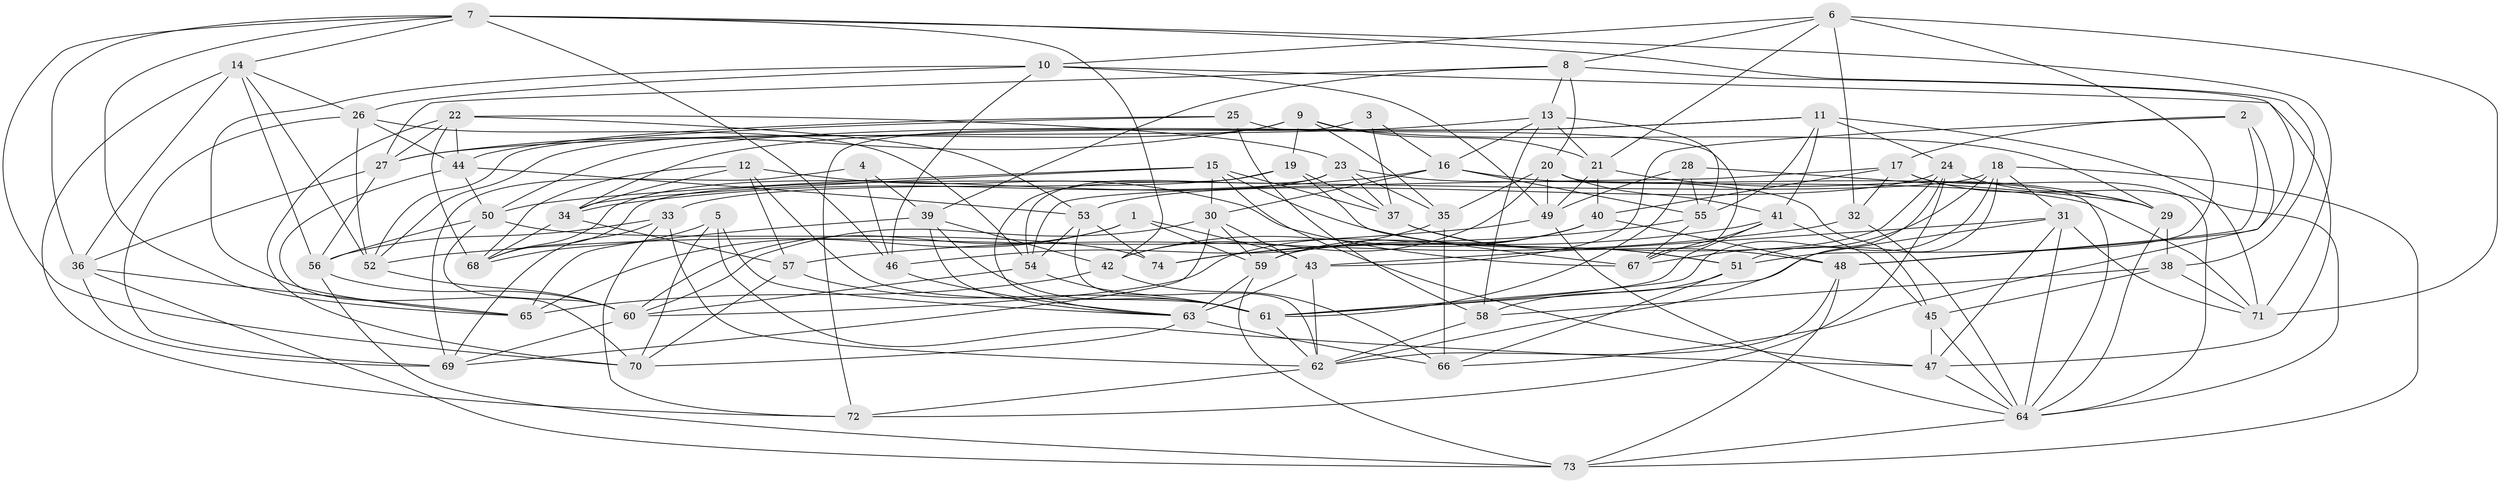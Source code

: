 // original degree distribution, {4: 1.0}
// Generated by graph-tools (version 1.1) at 2025/26/03/09/25 03:26:55]
// undirected, 74 vertices, 214 edges
graph export_dot {
graph [start="1"]
  node [color=gray90,style=filled];
  1;
  2;
  3;
  4;
  5;
  6;
  7;
  8;
  9;
  10;
  11;
  12;
  13;
  14;
  15;
  16;
  17;
  18;
  19;
  20;
  21;
  22;
  23;
  24;
  25;
  26;
  27;
  28;
  29;
  30;
  31;
  32;
  33;
  34;
  35;
  36;
  37;
  38;
  39;
  40;
  41;
  42;
  43;
  44;
  45;
  46;
  47;
  48;
  49;
  50;
  51;
  52;
  53;
  54;
  55;
  56;
  57;
  58;
  59;
  60;
  61;
  62;
  63;
  64;
  65;
  66;
  67;
  68;
  69;
  70;
  71;
  72;
  73;
  74;
  1 -- 43 [weight=1.0];
  1 -- 59 [weight=1.0];
  1 -- 60 [weight=1.0];
  1 -- 65 [weight=1.0];
  2 -- 17 [weight=1.0];
  2 -- 43 [weight=1.0];
  2 -- 48 [weight=1.0];
  2 -- 66 [weight=1.0];
  3 -- 16 [weight=1.0];
  3 -- 37 [weight=1.0];
  3 -- 72 [weight=2.0];
  4 -- 39 [weight=1.0];
  4 -- 46 [weight=2.0];
  4 -- 69 [weight=1.0];
  5 -- 47 [weight=1.0];
  5 -- 63 [weight=1.0];
  5 -- 68 [weight=1.0];
  5 -- 70 [weight=1.0];
  6 -- 8 [weight=1.0];
  6 -- 10 [weight=1.0];
  6 -- 21 [weight=1.0];
  6 -- 32 [weight=1.0];
  6 -- 51 [weight=1.0];
  6 -- 71 [weight=1.0];
  7 -- 14 [weight=1.0];
  7 -- 36 [weight=1.0];
  7 -- 38 [weight=1.0];
  7 -- 42 [weight=1.0];
  7 -- 46 [weight=1.0];
  7 -- 65 [weight=1.0];
  7 -- 70 [weight=1.0];
  7 -- 71 [weight=1.0];
  8 -- 13 [weight=1.0];
  8 -- 20 [weight=1.0];
  8 -- 27 [weight=1.0];
  8 -- 39 [weight=1.0];
  8 -- 48 [weight=1.0];
  9 -- 19 [weight=1.0];
  9 -- 21 [weight=1.0];
  9 -- 27 [weight=1.0];
  9 -- 29 [weight=1.0];
  9 -- 35 [weight=1.0];
  9 -- 52 [weight=1.0];
  10 -- 26 [weight=1.0];
  10 -- 46 [weight=1.0];
  10 -- 47 [weight=1.0];
  10 -- 49 [weight=1.0];
  10 -- 65 [weight=1.0];
  11 -- 24 [weight=1.0];
  11 -- 34 [weight=1.0];
  11 -- 41 [weight=1.0];
  11 -- 50 [weight=1.0];
  11 -- 55 [weight=1.0];
  11 -- 71 [weight=1.0];
  12 -- 34 [weight=1.0];
  12 -- 57 [weight=2.0];
  12 -- 61 [weight=1.0];
  12 -- 67 [weight=1.0];
  12 -- 68 [weight=1.0];
  13 -- 16 [weight=1.0];
  13 -- 21 [weight=1.0];
  13 -- 27 [weight=1.0];
  13 -- 55 [weight=1.0];
  13 -- 58 [weight=1.0];
  14 -- 26 [weight=1.0];
  14 -- 36 [weight=1.0];
  14 -- 52 [weight=1.0];
  14 -- 56 [weight=1.0];
  14 -- 72 [weight=1.0];
  15 -- 30 [weight=1.0];
  15 -- 34 [weight=1.0];
  15 -- 37 [weight=1.0];
  15 -- 47 [weight=1.0];
  15 -- 50 [weight=1.0];
  15 -- 51 [weight=1.0];
  16 -- 30 [weight=1.0];
  16 -- 34 [weight=1.0];
  16 -- 55 [weight=1.0];
  16 -- 71 [weight=1.0];
  17 -- 29 [weight=1.0];
  17 -- 32 [weight=1.0];
  17 -- 40 [weight=1.0];
  17 -- 54 [weight=1.0];
  17 -- 64 [weight=1.0];
  18 -- 31 [weight=1.0];
  18 -- 51 [weight=1.0];
  18 -- 62 [weight=1.0];
  18 -- 67 [weight=1.0];
  18 -- 68 [weight=1.0];
  18 -- 73 [weight=1.0];
  19 -- 33 [weight=2.0];
  19 -- 37 [weight=1.0];
  19 -- 63 [weight=1.0];
  19 -- 67 [weight=1.0];
  20 -- 35 [weight=1.0];
  20 -- 41 [weight=1.0];
  20 -- 42 [weight=1.0];
  20 -- 49 [weight=1.0];
  20 -- 64 [weight=1.0];
  21 -- 29 [weight=1.0];
  21 -- 40 [weight=1.0];
  21 -- 49 [weight=1.0];
  22 -- 23 [weight=1.0];
  22 -- 27 [weight=1.0];
  22 -- 44 [weight=1.0];
  22 -- 53 [weight=1.0];
  22 -- 68 [weight=1.0];
  22 -- 70 [weight=1.0];
  23 -- 35 [weight=1.0];
  23 -- 37 [weight=1.0];
  23 -- 45 [weight=1.0];
  23 -- 54 [weight=1.0];
  23 -- 68 [weight=1.0];
  24 -- 53 [weight=1.0];
  24 -- 59 [weight=1.0];
  24 -- 61 [weight=1.0];
  24 -- 64 [weight=1.0];
  24 -- 72 [weight=1.0];
  25 -- 44 [weight=1.0];
  25 -- 52 [weight=1.0];
  25 -- 58 [weight=1.0];
  25 -- 67 [weight=1.0];
  26 -- 44 [weight=1.0];
  26 -- 52 [weight=1.0];
  26 -- 54 [weight=1.0];
  26 -- 69 [weight=1.0];
  27 -- 36 [weight=1.0];
  27 -- 56 [weight=1.0];
  28 -- 29 [weight=1.0];
  28 -- 49 [weight=1.0];
  28 -- 55 [weight=1.0];
  28 -- 61 [weight=1.0];
  29 -- 38 [weight=1.0];
  29 -- 64 [weight=1.0];
  30 -- 43 [weight=1.0];
  30 -- 59 [weight=1.0];
  30 -- 60 [weight=1.0];
  30 -- 69 [weight=1.0];
  31 -- 43 [weight=1.0];
  31 -- 47 [weight=1.0];
  31 -- 61 [weight=1.0];
  31 -- 64 [weight=1.0];
  31 -- 71 [weight=1.0];
  32 -- 57 [weight=1.0];
  32 -- 64 [weight=1.0];
  33 -- 56 [weight=1.0];
  33 -- 62 [weight=1.0];
  33 -- 69 [weight=1.0];
  33 -- 72 [weight=1.0];
  34 -- 57 [weight=1.0];
  34 -- 68 [weight=1.0];
  35 -- 46 [weight=1.0];
  35 -- 66 [weight=2.0];
  36 -- 65 [weight=1.0];
  36 -- 69 [weight=1.0];
  36 -- 73 [weight=1.0];
  37 -- 48 [weight=1.0];
  37 -- 51 [weight=1.0];
  38 -- 45 [weight=2.0];
  38 -- 58 [weight=1.0];
  38 -- 71 [weight=1.0];
  39 -- 42 [weight=1.0];
  39 -- 61 [weight=1.0];
  39 -- 63 [weight=1.0];
  39 -- 65 [weight=1.0];
  40 -- 42 [weight=1.0];
  40 -- 48 [weight=1.0];
  40 -- 59 [weight=1.0];
  40 -- 60 [weight=1.0];
  41 -- 45 [weight=1.0];
  41 -- 61 [weight=1.0];
  41 -- 67 [weight=1.0];
  41 -- 74 [weight=1.0];
  42 -- 65 [weight=1.0];
  42 -- 66 [weight=1.0];
  43 -- 62 [weight=1.0];
  43 -- 63 [weight=1.0];
  44 -- 50 [weight=1.0];
  44 -- 53 [weight=1.0];
  44 -- 70 [weight=1.0];
  45 -- 47 [weight=1.0];
  45 -- 64 [weight=1.0];
  46 -- 63 [weight=1.0];
  47 -- 64 [weight=1.0];
  48 -- 62 [weight=1.0];
  48 -- 73 [weight=1.0];
  49 -- 52 [weight=1.0];
  49 -- 64 [weight=1.0];
  50 -- 56 [weight=1.0];
  50 -- 60 [weight=1.0];
  50 -- 74 [weight=1.0];
  51 -- 58 [weight=1.0];
  51 -- 66 [weight=1.0];
  52 -- 60 [weight=1.0];
  53 -- 54 [weight=1.0];
  53 -- 62 [weight=1.0];
  53 -- 74 [weight=1.0];
  54 -- 60 [weight=1.0];
  54 -- 61 [weight=1.0];
  55 -- 67 [weight=1.0];
  55 -- 74 [weight=1.0];
  56 -- 60 [weight=1.0];
  56 -- 73 [weight=1.0];
  57 -- 61 [weight=1.0];
  57 -- 70 [weight=1.0];
  58 -- 62 [weight=2.0];
  59 -- 63 [weight=1.0];
  59 -- 73 [weight=1.0];
  60 -- 69 [weight=1.0];
  61 -- 62 [weight=2.0];
  62 -- 72 [weight=1.0];
  63 -- 66 [weight=1.0];
  63 -- 70 [weight=1.0];
  64 -- 73 [weight=1.0];
}
